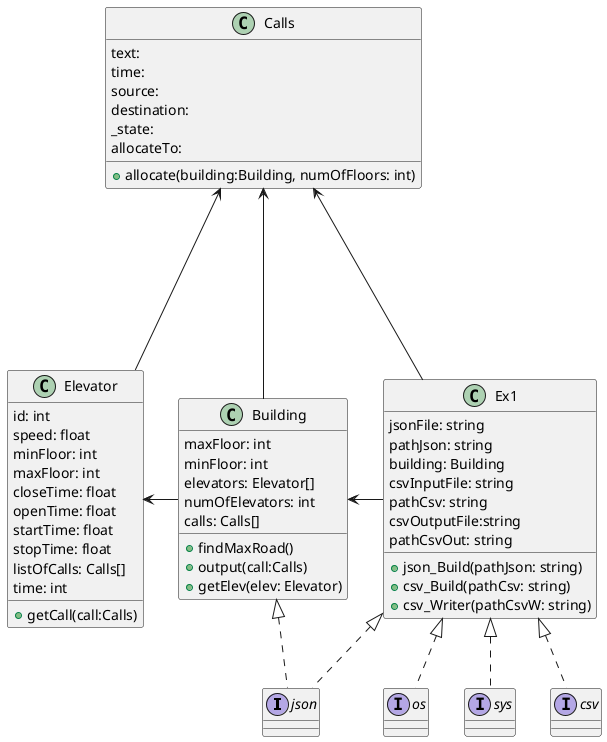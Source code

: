 @startuml
'https://plantuml.com/class-diagram

interface json
interface csv
interface os
interface sys

class Building{
maxFloor: int
minFloor: int
elevators: Elevator[]
numOfElevators: int
calls: Calls[]

+findMaxRoad()
+output(call:Calls)
+getElev(elev: Elevator)
}

class Elevator{
id: int
speed: float
minFloor: int
maxFloor: int
closeTime: float
openTime: float
startTime: float
stopTime: float
listOfCalls: Calls[]
time: int

+getCall(call:Calls)
}

class Calls{
text:
time:
source:
destination:
_state:
allocateTo:

+allocate(building:Building, numOfFloors: int)
}

class Ex1{
jsonFile: string
pathJson: string
building: Building
csvInputFile: string
pathCsv: string
csvOutputFile:string
pathCsvOut: string

+json_Build(pathJson: string)
+csv_Build(pathCsv: string)
+csv_Writer(pathCsvW: string)
}


Building <- Ex1
Elevator <- Building
Calls <-- Building
Calls <---- Elevator
Calls <--- Ex1

Ex1 <|..json
Ex1 <|..csv
Ex1 <|..os
Ex1 <|..sys
Building <|..json

@enduml